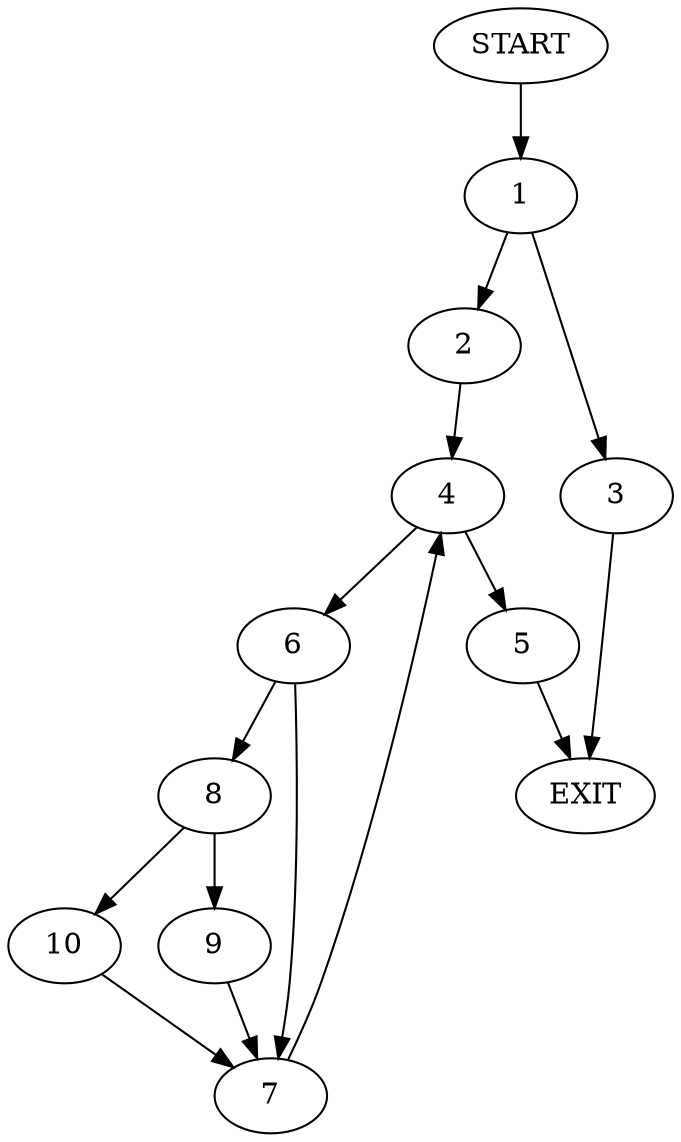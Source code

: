 digraph {
0 [label="START"]
11 [label="EXIT"]
0 -> 1
1 -> 2
1 -> 3
3 -> 11
2 -> 4
4 -> 5
4 -> 6
5 -> 11
6 -> 7
6 -> 8
8 -> 9
8 -> 10
7 -> 4
9 -> 7
10 -> 7
}
